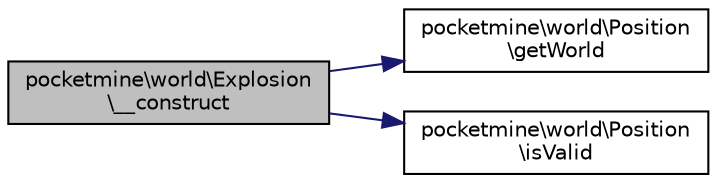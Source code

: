 digraph "pocketmine\world\Explosion\__construct"
{
 // INTERACTIVE_SVG=YES
 // LATEX_PDF_SIZE
  edge [fontname="Helvetica",fontsize="10",labelfontname="Helvetica",labelfontsize="10"];
  node [fontname="Helvetica",fontsize="10",shape=record];
  rankdir="LR";
  Node1 [label="pocketmine\\world\\Explosion\l\\__construct",height=0.2,width=0.4,color="black", fillcolor="grey75", style="filled", fontcolor="black",tooltip=" "];
  Node1 -> Node2 [color="midnightblue",fontsize="10",style="solid",fontname="Helvetica"];
  Node2 [label="pocketmine\\world\\Position\l\\getWorld",height=0.2,width=0.4,color="black", fillcolor="white", style="filled",URL="$d5/dd2/classpocketmine_1_1world_1_1_position.html#a298ffd1f76195d1c6aabf0eabdaa91a3",tooltip=" "];
  Node1 -> Node3 [color="midnightblue",fontsize="10",style="solid",fontname="Helvetica"];
  Node3 [label="pocketmine\\world\\Position\l\\isValid",height=0.2,width=0.4,color="black", fillcolor="white", style="filled",URL="$d5/dd2/classpocketmine_1_1world_1_1_position.html#a29b73bde9e41b39346aad70456e33f4c",tooltip=" "];
}

